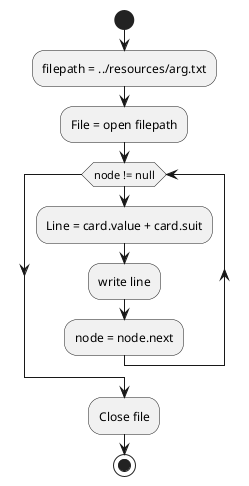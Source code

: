 @startuml
'https://plantuml.com/activity-diagram-beta

start
:filepath = ../resources/arg.txt;
:File = open filepath;
while (node != null)
  :Line = card.value + card.suit;
  :write line;
  :node = node.next;
endwhile
:Close file;
stop

@enduml
